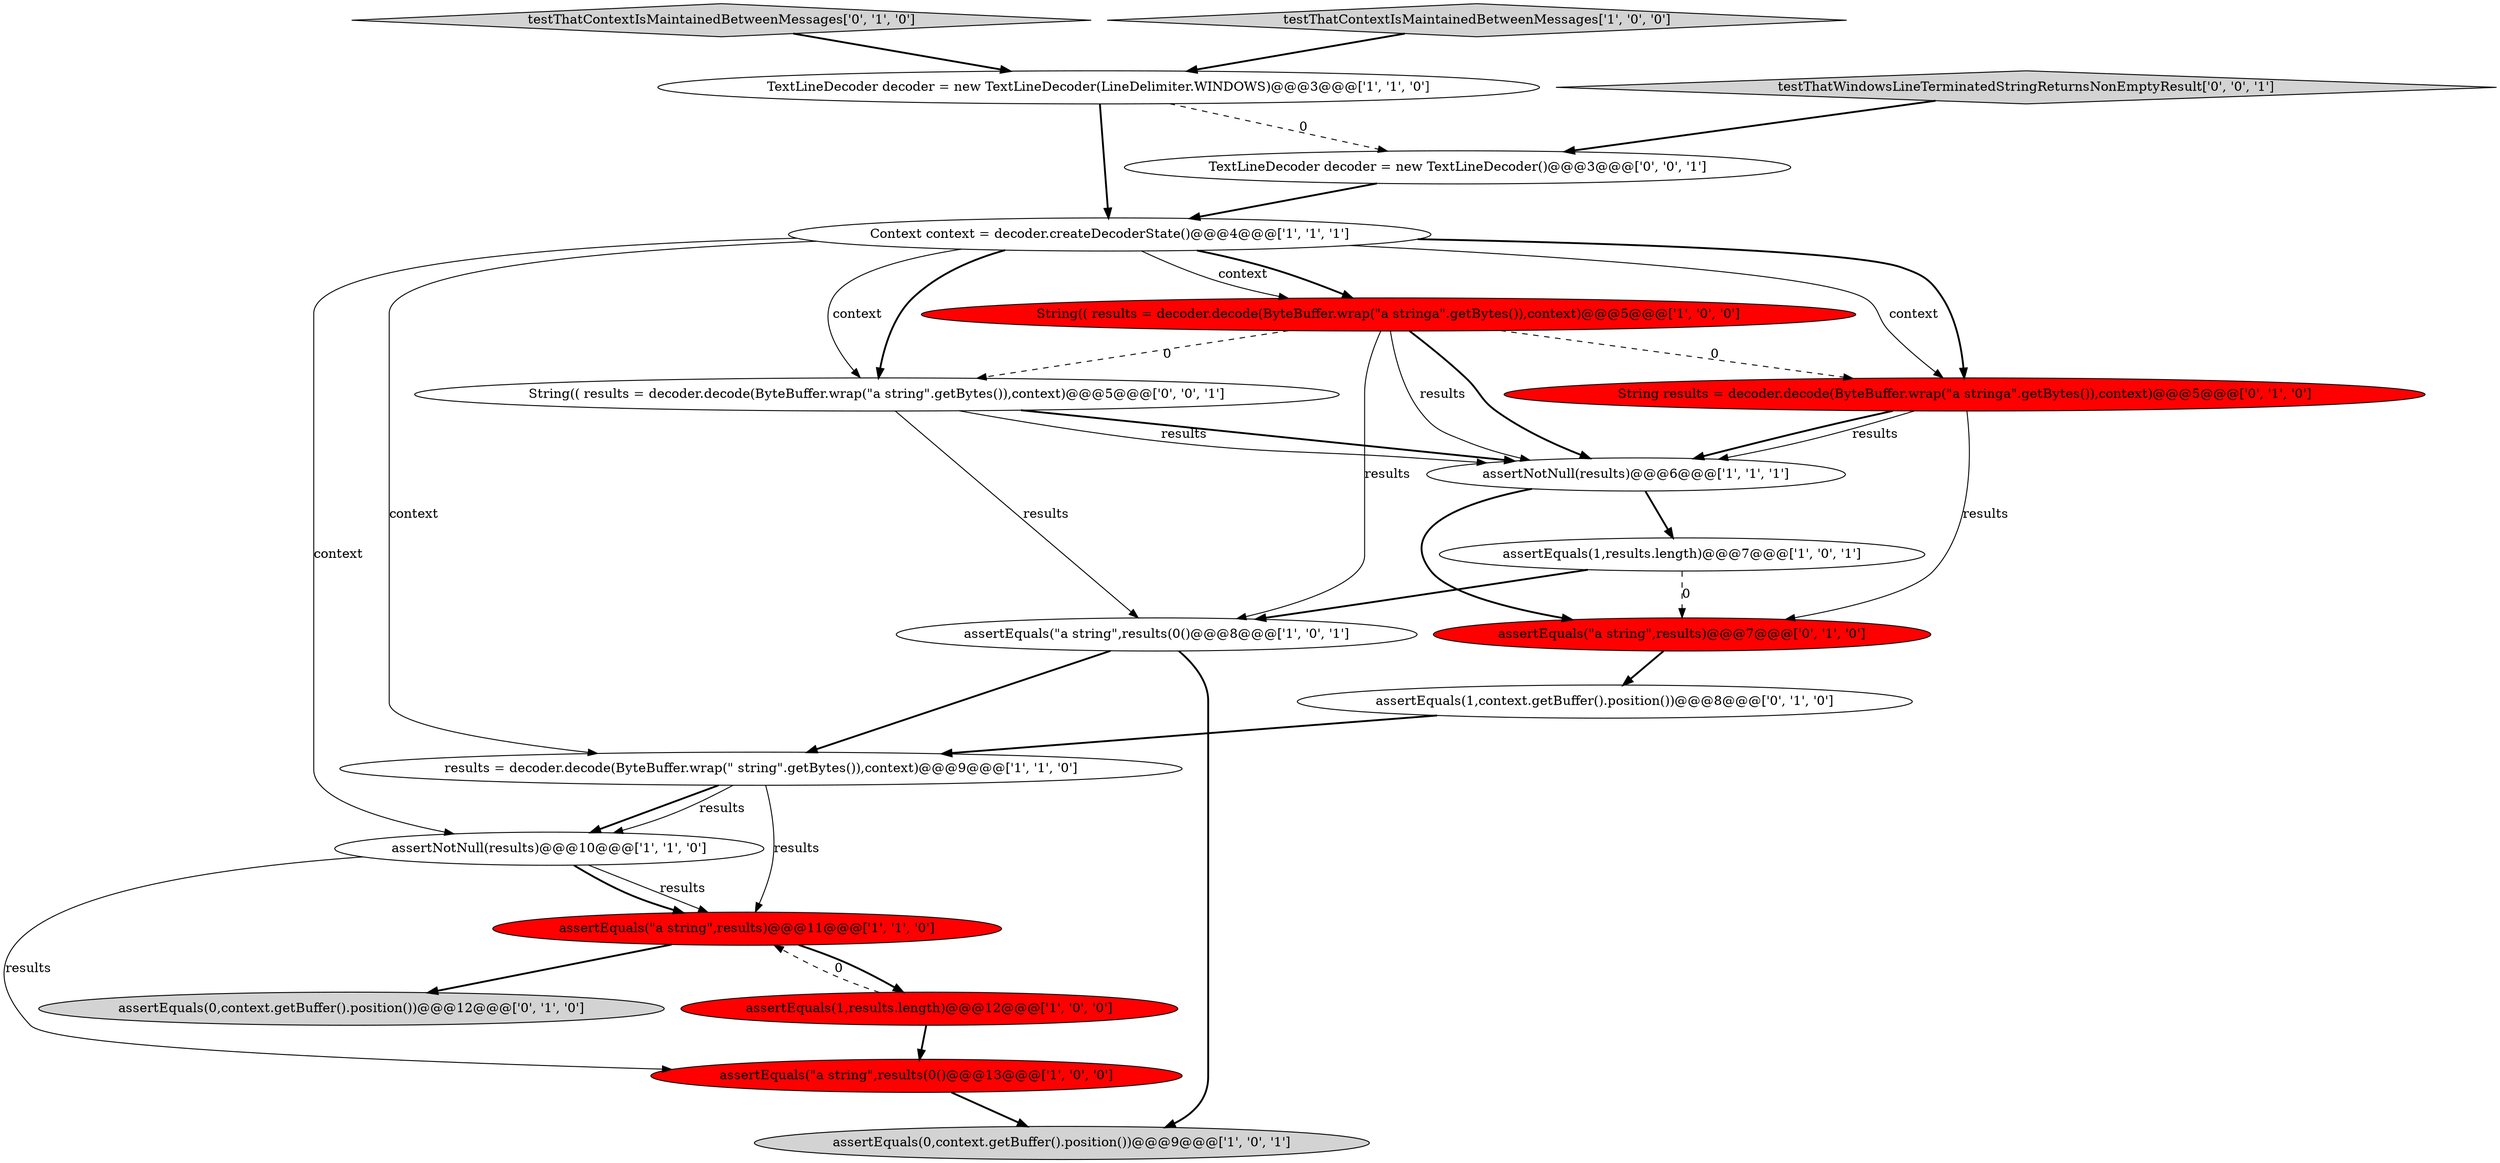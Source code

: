 digraph {
15 [style = filled, label = "String results = decoder.decode(ByteBuffer.wrap(\"a stringa\".getBytes()),context)@@@5@@@['0', '1', '0']", fillcolor = red, shape = ellipse image = "AAA1AAABBB2BBB"];
5 [style = filled, label = "assertEquals(\"a string\",results)@@@11@@@['1', '1', '0']", fillcolor = red, shape = ellipse image = "AAA1AAABBB1BBB"];
12 [style = filled, label = "assertEquals(1,results.length)@@@12@@@['1', '0', '0']", fillcolor = red, shape = ellipse image = "AAA1AAABBB1BBB"];
1 [style = filled, label = "assertEquals(\"a string\",results(0()@@@13@@@['1', '0', '0']", fillcolor = red, shape = ellipse image = "AAA1AAABBB1BBB"];
17 [style = filled, label = "assertEquals(\"a string\",results)@@@7@@@['0', '1', '0']", fillcolor = red, shape = ellipse image = "AAA1AAABBB2BBB"];
14 [style = filled, label = "testThatContextIsMaintainedBetweenMessages['0', '1', '0']", fillcolor = lightgray, shape = diamond image = "AAA0AAABBB2BBB"];
8 [style = filled, label = "testThatContextIsMaintainedBetweenMessages['1', '0', '0']", fillcolor = lightgray, shape = diamond image = "AAA0AAABBB1BBB"];
19 [style = filled, label = "String(( results = decoder.decode(ByteBuffer.wrap(\"a string\".getBytes()),context)@@@5@@@['0', '0', '1']", fillcolor = white, shape = ellipse image = "AAA0AAABBB3BBB"];
3 [style = filled, label = "Context context = decoder.createDecoderState()@@@4@@@['1', '1', '1']", fillcolor = white, shape = ellipse image = "AAA0AAABBB1BBB"];
6 [style = filled, label = "assertNotNull(results)@@@10@@@['1', '1', '0']", fillcolor = white, shape = ellipse image = "AAA0AAABBB1BBB"];
13 [style = filled, label = "assertEquals(0,context.getBuffer().position())@@@12@@@['0', '1', '0']", fillcolor = lightgray, shape = ellipse image = "AAA0AAABBB2BBB"];
16 [style = filled, label = "assertEquals(1,context.getBuffer().position())@@@8@@@['0', '1', '0']", fillcolor = white, shape = ellipse image = "AAA0AAABBB2BBB"];
0 [style = filled, label = "assertEquals(1,results.length)@@@7@@@['1', '0', '1']", fillcolor = white, shape = ellipse image = "AAA0AAABBB1BBB"];
7 [style = filled, label = "assertEquals(\"a string\",results(0()@@@8@@@['1', '0', '1']", fillcolor = white, shape = ellipse image = "AAA0AAABBB1BBB"];
20 [style = filled, label = "testThatWindowsLineTerminatedStringReturnsNonEmptyResult['0', '0', '1']", fillcolor = lightgray, shape = diamond image = "AAA0AAABBB3BBB"];
9 [style = filled, label = "TextLineDecoder decoder = new TextLineDecoder(LineDelimiter.WINDOWS)@@@3@@@['1', '1', '0']", fillcolor = white, shape = ellipse image = "AAA0AAABBB1BBB"];
18 [style = filled, label = "TextLineDecoder decoder = new TextLineDecoder()@@@3@@@['0', '0', '1']", fillcolor = white, shape = ellipse image = "AAA0AAABBB3BBB"];
11 [style = filled, label = "assertNotNull(results)@@@6@@@['1', '1', '1']", fillcolor = white, shape = ellipse image = "AAA0AAABBB1BBB"];
10 [style = filled, label = "assertEquals(0,context.getBuffer().position())@@@9@@@['1', '0', '1']", fillcolor = lightgray, shape = ellipse image = "AAA0AAABBB1BBB"];
4 [style = filled, label = "String(( results = decoder.decode(ByteBuffer.wrap(\"a stringa\".getBytes()),context)@@@5@@@['1', '0', '0']", fillcolor = red, shape = ellipse image = "AAA1AAABBB1BBB"];
2 [style = filled, label = "results = decoder.decode(ByteBuffer.wrap(\" string\".getBytes()),context)@@@9@@@['1', '1', '0']", fillcolor = white, shape = ellipse image = "AAA0AAABBB1BBB"];
18->3 [style = bold, label=""];
6->5 [style = solid, label="results"];
4->7 [style = solid, label="results"];
12->5 [style = dashed, label="0"];
7->10 [style = bold, label=""];
2->6 [style = bold, label=""];
3->19 [style = solid, label="context"];
3->2 [style = solid, label="context"];
9->18 [style = dashed, label="0"];
3->4 [style = solid, label="context"];
19->11 [style = bold, label=""];
3->15 [style = bold, label=""];
16->2 [style = bold, label=""];
6->1 [style = solid, label="results"];
12->1 [style = bold, label=""];
0->17 [style = dashed, label="0"];
3->4 [style = bold, label=""];
0->7 [style = bold, label=""];
20->18 [style = bold, label=""];
15->17 [style = solid, label="results"];
6->5 [style = bold, label=""];
11->0 [style = bold, label=""];
15->11 [style = bold, label=""];
3->19 [style = bold, label=""];
5->12 [style = bold, label=""];
3->6 [style = solid, label="context"];
7->2 [style = bold, label=""];
2->6 [style = solid, label="results"];
4->15 [style = dashed, label="0"];
5->13 [style = bold, label=""];
4->11 [style = solid, label="results"];
8->9 [style = bold, label=""];
19->7 [style = solid, label="results"];
9->3 [style = bold, label=""];
11->17 [style = bold, label=""];
19->11 [style = solid, label="results"];
14->9 [style = bold, label=""];
4->19 [style = dashed, label="0"];
3->15 [style = solid, label="context"];
4->11 [style = bold, label=""];
15->11 [style = solid, label="results"];
1->10 [style = bold, label=""];
2->5 [style = solid, label="results"];
17->16 [style = bold, label=""];
}

